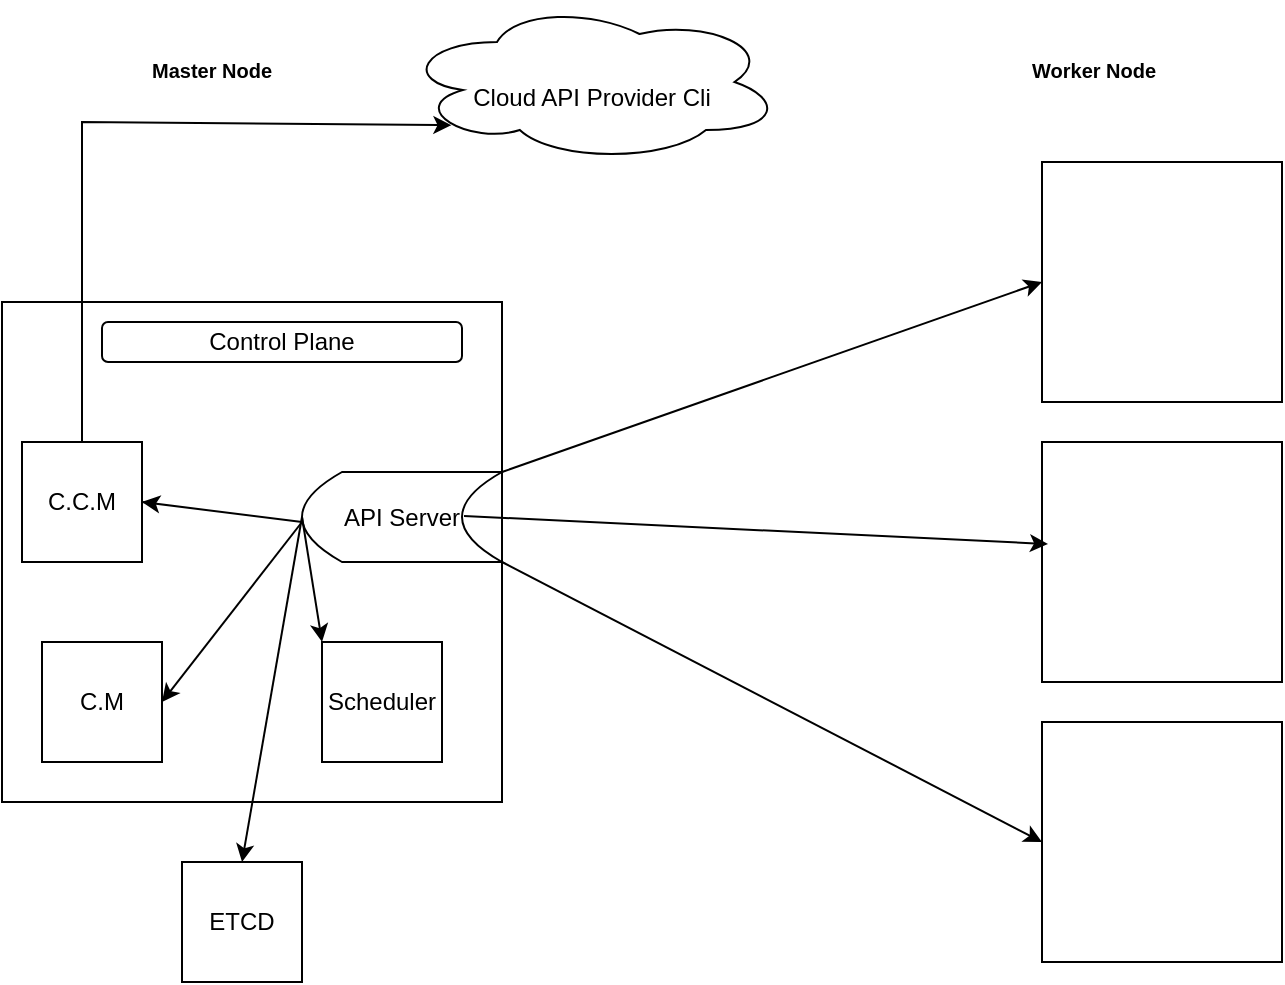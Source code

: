 <mxfile version="21.1.7" type="github">
  <diagram name="Page-1" id="HLdMp_AG3dCK0njXTU4O">
    <mxGraphModel dx="880" dy="504" grid="1" gridSize="10" guides="1" tooltips="1" connect="1" arrows="1" fold="1" page="1" pageScale="1" pageWidth="827" pageHeight="1169" background="none" math="0" shadow="0">
      <root>
        <mxCell id="0" />
        <mxCell id="1" parent="0" />
        <mxCell id="grMW9-wj6Yu9ca-_wHOJ-1" value="" style="whiteSpace=wrap;html=1;aspect=fixed;" vertex="1" parent="1">
          <mxGeometry x="70" y="150" width="250" height="250" as="geometry" />
        </mxCell>
        <mxCell id="grMW9-wj6Yu9ca-_wHOJ-2" value="" style="whiteSpace=wrap;html=1;aspect=fixed;" vertex="1" parent="1">
          <mxGeometry x="590" y="80" width="120" height="120" as="geometry" />
        </mxCell>
        <mxCell id="grMW9-wj6Yu9ca-_wHOJ-3" value="" style="whiteSpace=wrap;html=1;aspect=fixed;" vertex="1" parent="1">
          <mxGeometry x="590" y="220" width="120" height="120" as="geometry" />
        </mxCell>
        <mxCell id="grMW9-wj6Yu9ca-_wHOJ-4" value="" style="whiteSpace=wrap;html=1;aspect=fixed;" vertex="1" parent="1">
          <mxGeometry x="590" y="360" width="120" height="120" as="geometry" />
        </mxCell>
        <mxCell id="grMW9-wj6Yu9ca-_wHOJ-5" value="&lt;h1&gt;&lt;font style=&quot;font-size: 10px;&quot;&gt;Master Node&lt;font&gt;&lt;br&gt;&lt;/font&gt;&lt;/font&gt;&lt;/h1&gt;" style="text;html=1;strokeColor=none;fillColor=none;spacing=5;spacingTop=-20;whiteSpace=wrap;overflow=hidden;rounded=0;" vertex="1" parent="1">
          <mxGeometry x="140" y="10" width="100" height="30" as="geometry" />
        </mxCell>
        <mxCell id="grMW9-wj6Yu9ca-_wHOJ-6" value="&lt;h1&gt;&lt;font style=&quot;font-size: 10px;&quot;&gt;Worker Node&lt;font&gt;&lt;font&gt;&lt;br&gt;&lt;/font&gt;&lt;/font&gt;&lt;/font&gt;&lt;/h1&gt;&lt;font size=&quot;3&quot;&gt;s&lt;/font&gt;" style="text;html=1;strokeColor=none;fillColor=none;spacing=5;spacingTop=-20;whiteSpace=wrap;overflow=hidden;rounded=0;" vertex="1" parent="1">
          <mxGeometry x="580" y="10" width="100" height="30" as="geometry" />
        </mxCell>
        <mxCell id="grMW9-wj6Yu9ca-_wHOJ-8" value="API Server" style="shape=dataStorage;whiteSpace=wrap;html=1;fixedSize=1;" vertex="1" parent="1">
          <mxGeometry x="220" y="235" width="100" height="45" as="geometry" />
        </mxCell>
        <mxCell id="grMW9-wj6Yu9ca-_wHOJ-9" value="" style="endArrow=classic;html=1;rounded=0;entryX=0;entryY=0.5;entryDx=0;entryDy=0;exitX=1;exitY=0;exitDx=0;exitDy=0;" edge="1" parent="1" source="grMW9-wj6Yu9ca-_wHOJ-8" target="grMW9-wj6Yu9ca-_wHOJ-2">
          <mxGeometry width="50" height="50" relative="1" as="geometry">
            <mxPoint x="390" y="290" as="sourcePoint" />
            <mxPoint x="440" y="240" as="targetPoint" />
          </mxGeometry>
        </mxCell>
        <mxCell id="grMW9-wj6Yu9ca-_wHOJ-10" value="" style="endArrow=classic;html=1;rounded=0;entryX=0.025;entryY=0.425;entryDx=0;entryDy=0;entryPerimeter=0;exitX=0.81;exitY=0.489;exitDx=0;exitDy=0;exitPerimeter=0;" edge="1" parent="1" source="grMW9-wj6Yu9ca-_wHOJ-8" target="grMW9-wj6Yu9ca-_wHOJ-3">
          <mxGeometry width="50" height="50" relative="1" as="geometry">
            <mxPoint x="310" y="258" as="sourcePoint" />
            <mxPoint x="600" y="130" as="targetPoint" />
          </mxGeometry>
        </mxCell>
        <mxCell id="grMW9-wj6Yu9ca-_wHOJ-11" value="" style="endArrow=classic;html=1;rounded=0;entryX=0;entryY=0.5;entryDx=0;entryDy=0;exitX=1;exitY=1;exitDx=0;exitDy=0;" edge="1" parent="1" source="grMW9-wj6Yu9ca-_wHOJ-8" target="grMW9-wj6Yu9ca-_wHOJ-4">
          <mxGeometry width="50" height="50" relative="1" as="geometry">
            <mxPoint x="340" y="246" as="sourcePoint" />
            <mxPoint x="610" y="140" as="targetPoint" />
          </mxGeometry>
        </mxCell>
        <mxCell id="grMW9-wj6Yu9ca-_wHOJ-12" value="ETCD" style="whiteSpace=wrap;html=1;aspect=fixed;" vertex="1" parent="1">
          <mxGeometry x="160" y="430" width="60" height="60" as="geometry" />
        </mxCell>
        <mxCell id="grMW9-wj6Yu9ca-_wHOJ-13" value="C.M" style="whiteSpace=wrap;html=1;aspect=fixed;" vertex="1" parent="1">
          <mxGeometry x="90" y="320" width="60" height="60" as="geometry" />
        </mxCell>
        <mxCell id="grMW9-wj6Yu9ca-_wHOJ-14" value="Scheduler" style="whiteSpace=wrap;html=1;aspect=fixed;" vertex="1" parent="1">
          <mxGeometry x="230" y="320" width="60" height="60" as="geometry" />
        </mxCell>
        <mxCell id="grMW9-wj6Yu9ca-_wHOJ-15" value="C.C.M" style="whiteSpace=wrap;html=1;aspect=fixed;" vertex="1" parent="1">
          <mxGeometry x="80" y="220" width="60" height="60" as="geometry" />
        </mxCell>
        <mxCell id="grMW9-wj6Yu9ca-_wHOJ-16" value="" style="endArrow=classic;html=1;rounded=0;exitX=0;exitY=0.5;exitDx=0;exitDy=0;entryX=0.5;entryY=0;entryDx=0;entryDy=0;" edge="1" parent="1" source="grMW9-wj6Yu9ca-_wHOJ-8" target="grMW9-wj6Yu9ca-_wHOJ-12">
          <mxGeometry width="50" height="50" relative="1" as="geometry">
            <mxPoint x="280" y="120" as="sourcePoint" />
            <mxPoint x="340" y="130" as="targetPoint" />
            <Array as="points" />
          </mxGeometry>
        </mxCell>
        <mxCell id="grMW9-wj6Yu9ca-_wHOJ-17" value="" style="endArrow=classic;html=1;rounded=0;entryX=1;entryY=0.5;entryDx=0;entryDy=0;" edge="1" parent="1" target="grMW9-wj6Yu9ca-_wHOJ-13">
          <mxGeometry width="50" height="50" relative="1" as="geometry">
            <mxPoint x="220" y="260" as="sourcePoint" />
            <mxPoint x="250" y="330" as="targetPoint" />
            <Array as="points" />
          </mxGeometry>
        </mxCell>
        <mxCell id="grMW9-wj6Yu9ca-_wHOJ-18" value="" style="endArrow=classic;html=1;rounded=0;exitX=0;exitY=0.5;exitDx=0;exitDy=0;entryX=0;entryY=0;entryDx=0;entryDy=0;" edge="1" parent="1" source="grMW9-wj6Yu9ca-_wHOJ-8" target="grMW9-wj6Yu9ca-_wHOJ-14">
          <mxGeometry width="50" height="50" relative="1" as="geometry">
            <mxPoint x="250" y="240" as="sourcePoint" />
            <mxPoint x="310" y="250" as="targetPoint" />
            <Array as="points" />
          </mxGeometry>
        </mxCell>
        <mxCell id="grMW9-wj6Yu9ca-_wHOJ-19" value="" style="endArrow=classic;html=1;rounded=0;exitX=1;exitY=0.5;exitDx=0;exitDy=0;entryX=1;entryY=0.5;entryDx=0;entryDy=0;" edge="1" parent="1" source="grMW9-wj6Yu9ca-_wHOJ-15" target="grMW9-wj6Yu9ca-_wHOJ-15">
          <mxGeometry width="50" height="50" relative="1" as="geometry">
            <mxPoint x="300" y="140" as="sourcePoint" />
            <mxPoint x="360" y="150" as="targetPoint" />
            <Array as="points">
              <mxPoint x="220" y="260" />
            </Array>
          </mxGeometry>
        </mxCell>
        <mxCell id="grMW9-wj6Yu9ca-_wHOJ-20" value="&lt;div&gt;&lt;br&gt;&lt;/div&gt;&lt;div&gt;Cloud API Provider Cli &lt;br&gt;&lt;/div&gt;" style="ellipse;shape=cloud;whiteSpace=wrap;html=1;" vertex="1" parent="1">
          <mxGeometry x="270" width="190" height="80" as="geometry" />
        </mxCell>
        <mxCell id="grMW9-wj6Yu9ca-_wHOJ-21" value="" style="endArrow=classic;html=1;rounded=0;exitX=0.5;exitY=0;exitDx=0;exitDy=0;entryX=0.13;entryY=0.77;entryDx=0;entryDy=0;entryPerimeter=0;" edge="1" parent="1" source="grMW9-wj6Yu9ca-_wHOJ-15" target="grMW9-wj6Yu9ca-_wHOJ-20">
          <mxGeometry width="50" height="50" relative="1" as="geometry">
            <mxPoint x="390" y="290" as="sourcePoint" />
            <mxPoint x="440" y="240" as="targetPoint" />
            <Array as="points">
              <mxPoint x="110" y="60" />
            </Array>
          </mxGeometry>
        </mxCell>
        <mxCell id="grMW9-wj6Yu9ca-_wHOJ-22" value="Control Plane" style="rounded=1;whiteSpace=wrap;html=1;" vertex="1" parent="1">
          <mxGeometry x="120" y="160" width="180" height="20" as="geometry" />
        </mxCell>
      </root>
    </mxGraphModel>
  </diagram>
</mxfile>
